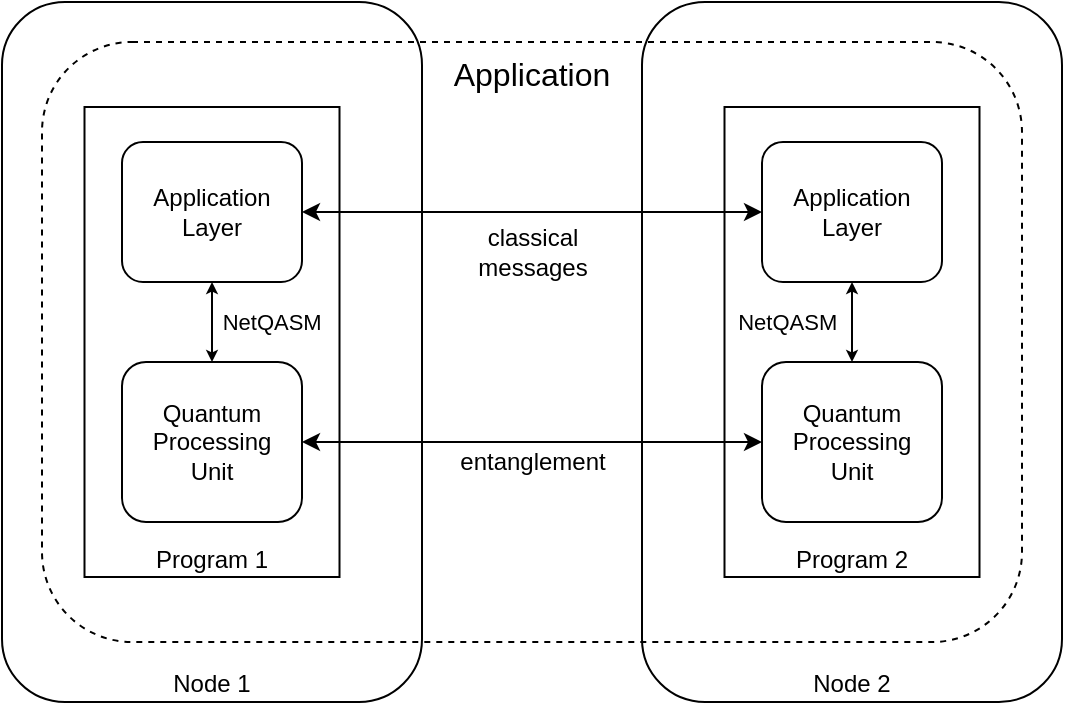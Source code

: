 <mxfile>
    <diagram id="4_1oKzCouR3PFuK9tx5N" name="Page-1">
        <mxGraphModel dx="1093" dy="498" grid="1" gridSize="10" guides="1" tooltips="1" connect="1" arrows="1" fold="1" page="1" pageScale="1" pageWidth="850" pageHeight="1100" background="#FFFFFF" math="0" shadow="0">
            <root>
                <mxCell id="0"/>
                <mxCell id="1" parent="0"/>
                <mxCell id="14" value="Node 2" style="rounded=1;whiteSpace=wrap;html=1;verticalAlign=bottom;" parent="1" vertex="1">
                    <mxGeometry x="400" y="130" width="210" height="350" as="geometry"/>
                </mxCell>
                <mxCell id="11" value="Node 1" style="rounded=1;whiteSpace=wrap;html=1;verticalAlign=bottom;" parent="1" vertex="1">
                    <mxGeometry x="80" y="130" width="210" height="350" as="geometry"/>
                </mxCell>
                <mxCell id="8" value="Application" style="rounded=1;whiteSpace=wrap;html=1;fillColor=none;dashed=1;verticalAlign=top;fontSize=16;" parent="1" vertex="1">
                    <mxGeometry x="100" y="150" width="490" height="300" as="geometry"/>
                </mxCell>
                <mxCell id="17" value="Program 2" style="rounded=0;whiteSpace=wrap;html=1;verticalAlign=bottom;" parent="1" vertex="1">
                    <mxGeometry x="441.25" y="182.5" width="127.5" height="235" as="geometry"/>
                </mxCell>
                <mxCell id="18" value="Program 1" style="rounded=0;whiteSpace=wrap;html=1;verticalAlign=bottom;" parent="1" vertex="1">
                    <mxGeometry x="121.25" y="182.5" width="127.5" height="235" as="geometry"/>
                </mxCell>
                <mxCell id="25" value="&amp;nbsp; &amp;nbsp;NetQASM" style="edgeStyle=orthogonalEdgeStyle;rounded=0;orthogonalLoop=1;jettySize=auto;html=1;exitX=0.5;exitY=1;exitDx=0;exitDy=0;entryX=0.5;entryY=0;entryDx=0;entryDy=0;startArrow=classic;startFill=1;endSize=3;startSize=3;fontSize=11;labelBackgroundColor=none;" parent="1" source="19" target="21" edge="1">
                    <mxGeometry y="25" relative="1" as="geometry">
                        <mxPoint as="offset"/>
                    </mxGeometry>
                </mxCell>
                <mxCell id="19" value="Application&lt;br&gt;Layer" style="rounded=1;whiteSpace=wrap;html=1;verticalAlign=middle;" parent="1" vertex="1">
                    <mxGeometry x="140" y="200" width="90" height="70" as="geometry"/>
                </mxCell>
                <mxCell id="21" value="Quantum&lt;br&gt;Processing&lt;br&gt;Unit" style="rounded=1;whiteSpace=wrap;html=1;verticalAlign=middle;" parent="1" vertex="1">
                    <mxGeometry x="140" y="310" width="90" height="80" as="geometry"/>
                </mxCell>
                <mxCell id="23" value="Application&lt;br&gt;Layer" style="rounded=1;whiteSpace=wrap;html=1;verticalAlign=middle;" parent="1" vertex="1">
                    <mxGeometry x="460" y="200" width="90" height="70" as="geometry"/>
                </mxCell>
                <mxCell id="24" value="Quantum&lt;br&gt;Processing&lt;br&gt;Unit" style="rounded=1;whiteSpace=wrap;html=1;verticalAlign=middle;" parent="1" vertex="1">
                    <mxGeometry x="460" y="310" width="90" height="80" as="geometry"/>
                </mxCell>
                <mxCell id="9" value="classical&lt;br style=&quot;font-size: 12px;&quot;&gt;messages" style="edgeStyle=orthogonalEdgeStyle;rounded=0;orthogonalLoop=1;jettySize=auto;html=1;exitX=1;exitY=0.5;exitDx=0;exitDy=0;startArrow=classic;startFill=1;fontSize=12;" parent="1" source="19" edge="1">
                    <mxGeometry y="-20" relative="1" as="geometry">
                        <mxPoint as="offset"/>
                        <mxPoint x="257.5" y="300" as="sourcePoint"/>
                        <mxPoint x="460" y="235" as="targetPoint"/>
                    </mxGeometry>
                </mxCell>
                <mxCell id="10" value="entanglement" style="edgeStyle=orthogonalEdgeStyle;rounded=0;orthogonalLoop=1;jettySize=auto;html=1;exitX=1;exitY=0.5;exitDx=0;exitDy=0;entryX=0;entryY=0.5;entryDx=0;entryDy=0;startArrow=classic;startFill=1;fontSize=12;spacingLeft=-11;align=center;spacingTop=0;" parent="1" source="21" target="24" edge="1">
                    <mxGeometry x="0.043" y="-10" relative="1" as="geometry">
                        <mxPoint as="offset"/>
                        <mxPoint x="310" y="360" as="sourcePoint"/>
                        <mxPoint x="445" y="360" as="targetPoint"/>
                    </mxGeometry>
                </mxCell>
                <mxCell id="26" value="NetQASM&amp;nbsp; &amp;nbsp; &amp;nbsp;" style="edgeStyle=orthogonalEdgeStyle;rounded=0;orthogonalLoop=1;jettySize=auto;html=1;exitX=0.5;exitY=1;exitDx=0;exitDy=0;startArrow=classic;startFill=1;endSize=3;startSize=3;fontSize=11;entryX=0.5;entryY=0;entryDx=0;entryDy=0;labelBackgroundColor=none;" parent="1" source="23" edge="1" target="24">
                    <mxGeometry y="-25" relative="1" as="geometry">
                        <mxPoint x="320" y="270" as="sourcePoint"/>
                        <mxPoint x="505" y="290" as="targetPoint"/>
                        <mxPoint as="offset"/>
                    </mxGeometry>
                </mxCell>
            </root>
        </mxGraphModel>
    </diagram>
</mxfile>